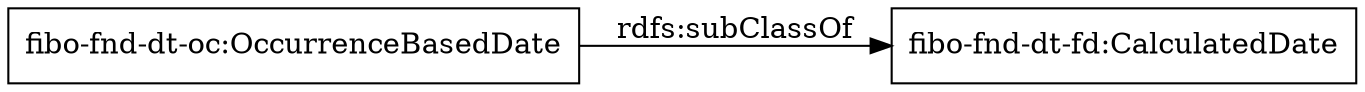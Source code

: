 digraph ar2dtool_diagram { 
rankdir=LR;
size="1000"
node [shape = rectangle, color="black"]; "fibo-fnd-dt-oc:OccurrenceBasedDate" ; /*classes style*/
	"fibo-fnd-dt-oc:OccurrenceBasedDate" -> "fibo-fnd-dt-fd:CalculatedDate" [ label = "rdfs:subClassOf" ];

}
